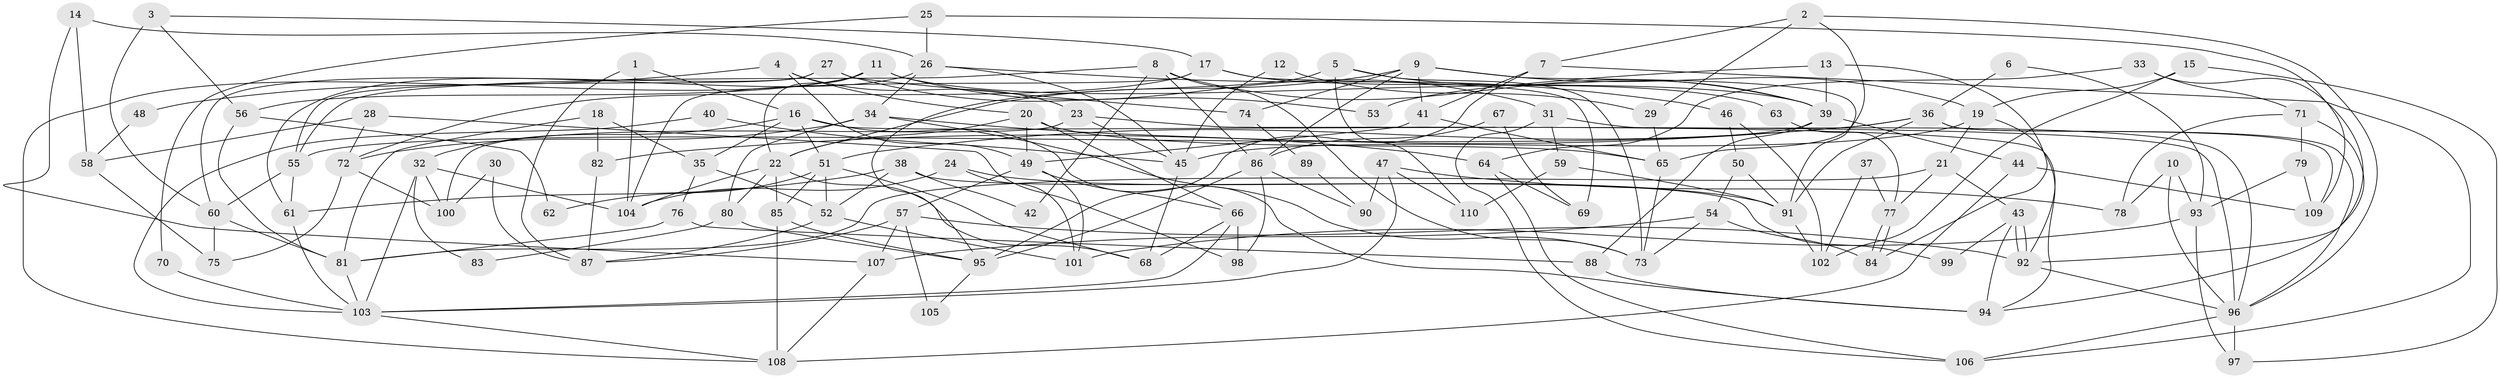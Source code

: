 // coarse degree distribution, {11: 0.01818181818181818, 14: 0.01818181818181818, 5: 0.12727272727272726, 10: 0.05454545454545454, 6: 0.21818181818181817, 4: 0.2, 3: 0.12727272727272726, 8: 0.03636363636363636, 9: 0.01818181818181818, 2: 0.12727272727272726, 12: 0.01818181818181818, 7: 0.03636363636363636}
// Generated by graph-tools (version 1.1) at 2025/50/03/04/25 22:50:51]
// undirected, 110 vertices, 220 edges
graph export_dot {
  node [color=gray90,style=filled];
  1;
  2;
  3;
  4;
  5;
  6;
  7;
  8;
  9;
  10;
  11;
  12;
  13;
  14;
  15;
  16;
  17;
  18;
  19;
  20;
  21;
  22;
  23;
  24;
  25;
  26;
  27;
  28;
  29;
  30;
  31;
  32;
  33;
  34;
  35;
  36;
  37;
  38;
  39;
  40;
  41;
  42;
  43;
  44;
  45;
  46;
  47;
  48;
  49;
  50;
  51;
  52;
  53;
  54;
  55;
  56;
  57;
  58;
  59;
  60;
  61;
  62;
  63;
  64;
  65;
  66;
  67;
  68;
  69;
  70;
  71;
  72;
  73;
  74;
  75;
  76;
  77;
  78;
  79;
  80;
  81;
  82;
  83;
  84;
  85;
  86;
  87;
  88;
  89;
  90;
  91;
  92;
  93;
  94;
  95;
  96;
  97;
  98;
  99;
  100;
  101;
  102;
  103;
  104;
  105;
  106;
  107;
  108;
  109;
  110;
  1 -- 16;
  1 -- 104;
  1 -- 87;
  2 -- 96;
  2 -- 65;
  2 -- 7;
  2 -- 29;
  3 -- 17;
  3 -- 60;
  3 -- 56;
  4 -- 20;
  4 -- 49;
  4 -- 23;
  4 -- 48;
  5 -- 73;
  5 -- 95;
  5 -- 39;
  5 -- 110;
  6 -- 93;
  6 -- 36;
  7 -- 95;
  7 -- 41;
  7 -- 106;
  8 -- 39;
  8 -- 73;
  8 -- 42;
  8 -- 55;
  8 -- 86;
  9 -- 41;
  9 -- 22;
  9 -- 19;
  9 -- 74;
  9 -- 86;
  9 -- 91;
  10 -- 96;
  10 -- 93;
  10 -- 78;
  11 -- 108;
  11 -- 22;
  11 -- 31;
  11 -- 56;
  11 -- 63;
  12 -- 45;
  12 -- 29;
  13 -- 84;
  13 -- 39;
  13 -- 53;
  14 -- 58;
  14 -- 26;
  14 -- 107;
  15 -- 19;
  15 -- 102;
  15 -- 97;
  16 -- 94;
  16 -- 51;
  16 -- 32;
  16 -- 35;
  16 -- 96;
  17 -- 104;
  17 -- 72;
  17 -- 39;
  17 -- 69;
  18 -- 82;
  18 -- 81;
  18 -- 35;
  19 -- 94;
  19 -- 21;
  19 -- 45;
  20 -- 22;
  20 -- 49;
  20 -- 65;
  20 -- 66;
  21 -- 81;
  21 -- 43;
  21 -- 77;
  22 -- 85;
  22 -- 68;
  22 -- 80;
  22 -- 104;
  23 -- 92;
  23 -- 45;
  23 -- 100;
  24 -- 91;
  24 -- 101;
  24 -- 104;
  25 -- 109;
  25 -- 26;
  25 -- 70;
  26 -- 45;
  26 -- 61;
  26 -- 34;
  26 -- 46;
  27 -- 55;
  27 -- 60;
  27 -- 53;
  27 -- 74;
  28 -- 98;
  28 -- 72;
  28 -- 58;
  29 -- 65;
  30 -- 100;
  30 -- 87;
  31 -- 96;
  31 -- 59;
  31 -- 106;
  32 -- 104;
  32 -- 83;
  32 -- 100;
  32 -- 103;
  33 -- 92;
  33 -- 71;
  33 -- 64;
  34 -- 64;
  34 -- 72;
  34 -- 73;
  34 -- 80;
  35 -- 52;
  35 -- 76;
  36 -- 96;
  36 -- 91;
  36 -- 51;
  36 -- 82;
  36 -- 109;
  37 -- 77;
  37 -- 102;
  38 -- 52;
  38 -- 61;
  38 -- 42;
  38 -- 99;
  39 -- 44;
  39 -- 55;
  39 -- 88;
  40 -- 103;
  40 -- 45;
  41 -- 49;
  41 -- 65;
  43 -- 92;
  43 -- 92;
  43 -- 94;
  43 -- 99;
  44 -- 108;
  44 -- 109;
  45 -- 68;
  46 -- 50;
  46 -- 102;
  47 -- 103;
  47 -- 78;
  47 -- 90;
  47 -- 110;
  48 -- 58;
  49 -- 66;
  49 -- 57;
  49 -- 101;
  50 -- 54;
  50 -- 91;
  51 -- 85;
  51 -- 52;
  51 -- 62;
  51 -- 68;
  52 -- 87;
  52 -- 101;
  54 -- 73;
  54 -- 107;
  54 -- 84;
  55 -- 60;
  55 -- 61;
  56 -- 62;
  56 -- 81;
  57 -- 92;
  57 -- 87;
  57 -- 105;
  57 -- 107;
  58 -- 75;
  59 -- 110;
  59 -- 91;
  60 -- 81;
  60 -- 75;
  61 -- 103;
  63 -- 77;
  64 -- 106;
  64 -- 69;
  65 -- 73;
  66 -- 68;
  66 -- 98;
  66 -- 103;
  67 -- 69;
  67 -- 86;
  70 -- 103;
  71 -- 79;
  71 -- 94;
  71 -- 78;
  72 -- 100;
  72 -- 75;
  74 -- 89;
  76 -- 81;
  76 -- 88;
  77 -- 84;
  77 -- 84;
  79 -- 109;
  79 -- 93;
  80 -- 83;
  80 -- 95;
  81 -- 103;
  82 -- 87;
  85 -- 95;
  85 -- 108;
  86 -- 90;
  86 -- 95;
  86 -- 98;
  88 -- 94;
  89 -- 90;
  91 -- 102;
  92 -- 96;
  93 -- 97;
  93 -- 101;
  95 -- 105;
  96 -- 106;
  96 -- 97;
  103 -- 108;
  107 -- 108;
}
